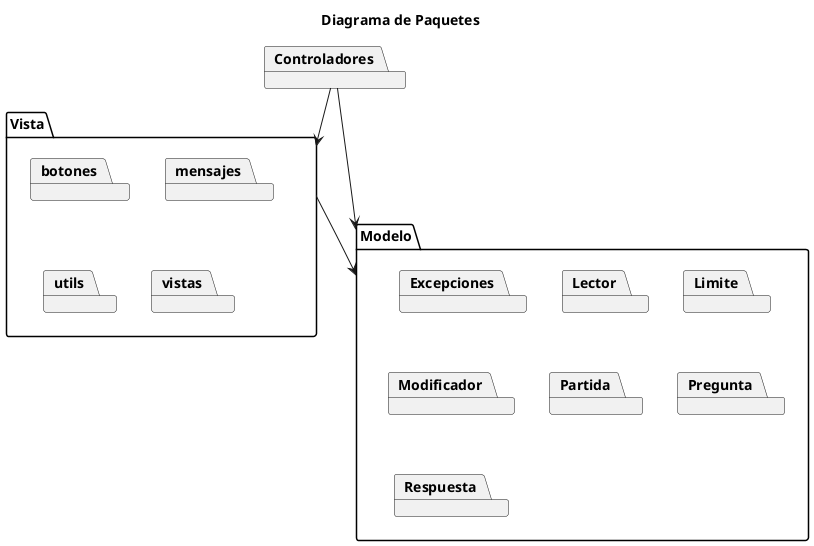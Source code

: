 @startuml
'https://plantuml.com/class-diagram
title Diagrama de Paquetes
skinparam monochrome true
hide circle
skinparam classAttributeIconSize 0
package Modelo {
        package Excepciones
        package Lector
        package Limite
        package Modificador
        package Partida
        package Pregunta
        package Respuesta
}
package Vista{
    package botones
    package mensajes
    package utils
    package vistas
}
package Controladores{
}
Vista --> Modelo
Controladores -->Vista
Controladores --> Modelo
@enduml